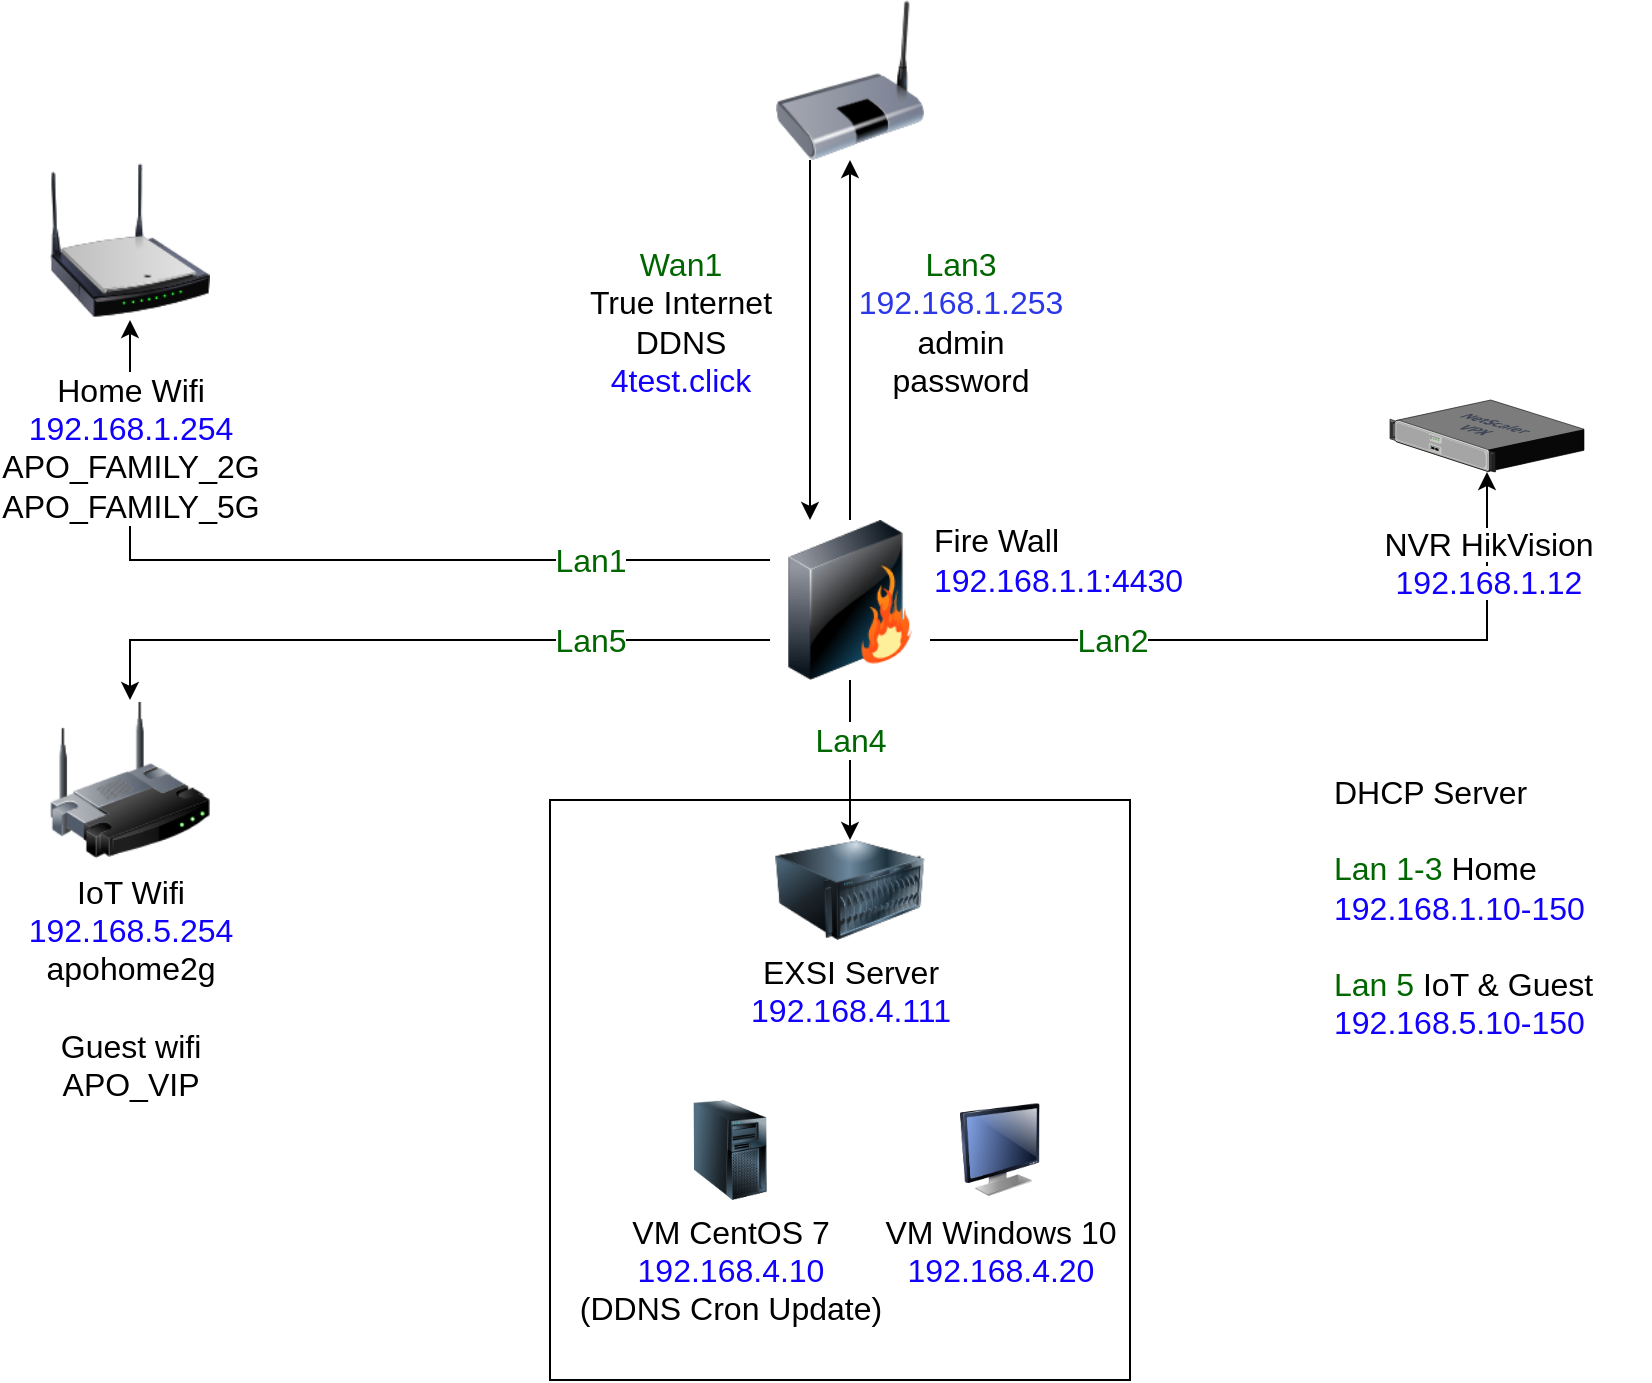 <mxfile version="20.7.4" type="github">
  <diagram name="Page-1" id="55a83fd1-7818-8e21-69c5-c3457e3827bb">
    <mxGraphModel dx="1434" dy="923" grid="1" gridSize="10" guides="1" tooltips="1" connect="1" arrows="1" fold="1" page="1" pageScale="1" pageWidth="1169" pageHeight="827" background="none" math="0" shadow="0">
      <root>
        <mxCell id="0" />
        <mxCell id="1" parent="0" />
        <mxCell id="_WVn60v9LsM-YPeAkgen-11" value="" style="whiteSpace=wrap;html=1;aspect=fixed;fillColor=none;fontSize=16;" parent="1" vertex="1">
          <mxGeometry x="435" y="469" width="290" height="290" as="geometry" />
        </mxCell>
        <mxCell id="_WVn60v9LsM-YPeAkgen-2" value="" style="edgeStyle=orthogonalEdgeStyle;rounded=0;orthogonalLoop=1;jettySize=auto;html=1;fontSize=16;exitX=0;exitY=0.25;exitDx=0;exitDy=0;" parent="1" source="69ecfefc5c41e42c-3" target="_WVn60v9LsM-YPeAkgen-8" edge="1">
          <mxGeometry relative="1" as="geometry">
            <mxPoint x="405" y="369" as="targetPoint" />
            <mxPoint x="535" y="369" as="sourcePoint" />
          </mxGeometry>
        </mxCell>
        <mxCell id="47zqHJtXu724HlVNt8FB-2" value="Lan1" style="edgeLabel;html=1;align=center;verticalAlign=middle;resizable=0;points=[];fontSize=16;fontColor=#006600;" vertex="1" connectable="0" parent="_WVn60v9LsM-YPeAkgen-2">
          <mxGeometry x="-0.1" y="1" relative="1" as="geometry">
            <mxPoint x="108" y="-1" as="offset" />
          </mxGeometry>
        </mxCell>
        <mxCell id="_WVn60v9LsM-YPeAkgen-10" value="&lt;font color=&quot;#006600&quot;&gt;Lan4&lt;br&gt;&lt;/font&gt;" style="edgeStyle=none;rounded=0;orthogonalLoop=1;jettySize=auto;html=1;fontSize=16;" parent="1" source="69ecfefc5c41e42c-3" target="_WVn60v9LsM-YPeAkgen-9" edge="1">
          <mxGeometry x="-0.25" relative="1" as="geometry">
            <mxPoint as="offset" />
          </mxGeometry>
        </mxCell>
        <mxCell id="47zqHJtXu724HlVNt8FB-5" value="Lan2" style="edgeStyle=orthogonalEdgeStyle;rounded=0;orthogonalLoop=1;jettySize=auto;html=1;exitX=1;exitY=0.75;exitDx=0;exitDy=0;fontSize=16;fontColor=#006600;" edge="1" parent="1" source="69ecfefc5c41e42c-3" target="47zqHJtXu724HlVNt8FB-3">
          <mxGeometry x="-0.5" relative="1" as="geometry">
            <mxPoint x="315" y="389" as="targetPoint" />
            <mxPoint as="offset" />
          </mxGeometry>
        </mxCell>
        <mxCell id="47zqHJtXu724HlVNt8FB-18" value="&lt;font color=&quot;#006600&quot;&gt;Lan3&lt;/font&gt;&lt;br&gt;&lt;font color=&quot;#2c38e8&quot;&gt;192.168.1.253&lt;/font&gt;&lt;br&gt;admin&lt;br&gt;password" style="edgeStyle=orthogonalEdgeStyle;rounded=0;orthogonalLoop=1;jettySize=auto;html=1;exitX=0.5;exitY=0;exitDx=0;exitDy=0;entryX=0.5;entryY=1;entryDx=0;entryDy=0;fontSize=16;" edge="1" parent="1" source="69ecfefc5c41e42c-3" target="_WVn60v9LsM-YPeAkgen-3">
          <mxGeometry x="0.1" y="-55" relative="1" as="geometry">
            <mxPoint as="offset" />
          </mxGeometry>
        </mxCell>
        <mxCell id="47zqHJtXu724HlVNt8FB-23" value="Lan5" style="edgeStyle=orthogonalEdgeStyle;rounded=0;orthogonalLoop=1;jettySize=auto;html=1;exitX=0;exitY=0.75;exitDx=0;exitDy=0;entryX=0.5;entryY=0;entryDx=0;entryDy=0;fontSize=16;fontColor=#006600;" edge="1" parent="1" source="69ecfefc5c41e42c-3" target="_WVn60v9LsM-YPeAkgen-14">
          <mxGeometry x="-0.486" relative="1" as="geometry">
            <mxPoint as="offset" />
          </mxGeometry>
        </mxCell>
        <mxCell id="69ecfefc5c41e42c-3" value="Fire Wall&lt;br&gt;&lt;font color=&quot;#1100ff&quot;&gt;192.168.1.1:4430&lt;/font&gt;" style="image;html=1;labelBackgroundColor=#ffffff;image=img/lib/clip_art/networking/Firewall_128x128.png;rounded=1;shadow=0;comic=0;strokeWidth=2;fontSize=16;labelPosition=right;verticalLabelPosition=middle;align=left;verticalAlign=middle;spacingTop=-41;" parent="1" vertex="1">
          <mxGeometry x="545" y="329" width="80" height="80" as="geometry" />
        </mxCell>
        <mxCell id="47zqHJtXu724HlVNt8FB-17" value="&lt;font color=&quot;#006600&quot;&gt;Wan1&lt;/font&gt;&lt;br&gt;True Internet&lt;br&gt;DDNS &lt;br&gt;&lt;font color=&quot;#1100ff&quot;&gt;4test.click&lt;/font&gt;" style="edgeStyle=orthogonalEdgeStyle;rounded=0;orthogonalLoop=1;jettySize=auto;html=1;exitX=0.25;exitY=1;exitDx=0;exitDy=0;entryX=0.25;entryY=0;entryDx=0;entryDy=0;fontSize=16;" edge="1" parent="1" source="_WVn60v9LsM-YPeAkgen-3" target="69ecfefc5c41e42c-3">
          <mxGeometry x="-0.1" y="-65" relative="1" as="geometry">
            <mxPoint as="offset" />
          </mxGeometry>
        </mxCell>
        <mxCell id="_WVn60v9LsM-YPeAkgen-3" value="" style="image;html=1;image=img/lib/clip_art/networking/Bridge_128x128.png;fontSize=12;spacingTop=31;" parent="1" vertex="1">
          <mxGeometry x="545" y="69" width="80" height="80" as="geometry" />
        </mxCell>
        <mxCell id="_WVn60v9LsM-YPeAkgen-8" value="&lt;font style=&quot;font-size: 16px;&quot;&gt;Home Wifi &lt;br style=&quot;font-size: 16px;&quot;&gt;&lt;font color=&quot;#1100ff&quot;&gt;192.168.1.254&lt;/font&gt;&lt;br style=&quot;font-size: 16px;&quot;&gt;APO_FAMILY_2G&lt;br style=&quot;font-size: 16px;&quot;&gt;APO_FAMILY_5G&lt;/font&gt;" style="image;html=1;image=img/lib/clip_art/networking/Wireless_Router_N_128x128.png;fontSize=16;spacingTop=19;" parent="1" vertex="1">
          <mxGeometry x="185" y="149" width="80" height="80" as="geometry" />
        </mxCell>
        <mxCell id="_WVn60v9LsM-YPeAkgen-9" value="EXSI Server&lt;br style=&quot;font-size: 16px;&quot;&gt;&lt;font color=&quot;#1100ff&quot;&gt;192.168.4.111&lt;/font&gt;" style="image;html=1;image=img/lib/clip_art/computers/Server_128x128.png;fontSize=16;" parent="1" vertex="1">
          <mxGeometry x="530" y="489" width="110" height="50" as="geometry" />
        </mxCell>
        <mxCell id="_WVn60v9LsM-YPeAkgen-12" value="VM Windows 10&lt;br style=&quot;font-size: 16px;&quot;&gt;&lt;font color=&quot;#1100ff&quot;&gt;192.168.4.20&lt;/font&gt;" style="image;html=1;image=img/lib/clip_art/computers/Monitor_128x128.png;fillColor=none;fontSize=16;" parent="1" vertex="1">
          <mxGeometry x="640" y="619" width="40" height="50" as="geometry" />
        </mxCell>
        <mxCell id="_WVn60v9LsM-YPeAkgen-13" value="VM CentOS 7&lt;br style=&quot;font-size: 16px;&quot;&gt;&lt;font color=&quot;#1100ff&quot;&gt;192.168.4.10&lt;/font&gt;&lt;br&gt;(DDNS Cron Update)" style="image;html=1;image=img/lib/clip_art/computers/Server_Tower_128x128.png;fillColor=none;fontSize=16;" parent="1" vertex="1">
          <mxGeometry x="505" y="619" width="40" height="50" as="geometry" />
        </mxCell>
        <mxCell id="_WVn60v9LsM-YPeAkgen-14" value="IoT Wifi &lt;br&gt;&lt;font color=&quot;#1100ff&quot;&gt;192.168.5.254&lt;/font&gt;&lt;br style=&quot;font-size: 16px;&quot;&gt;apohome2g&lt;br style=&quot;font-size: 16px;&quot;&gt;&lt;br style=&quot;font-size: 16px;&quot;&gt;Guest wifi&lt;br style=&quot;font-size: 16px;&quot;&gt;APO_VIP" style="image;html=1;image=img/lib/clip_art/networking/Wireless_Router_128x128.png;fontSize=16;fillColor=none;" parent="1" vertex="1">
          <mxGeometry x="185" y="419" width="80" height="80" as="geometry" />
        </mxCell>
        <mxCell id="47zqHJtXu724HlVNt8FB-3" value="&lt;span style=&quot;background-color: rgb(255, 255, 255);&quot;&gt;NVR HikVision&lt;br&gt;&lt;font color=&quot;#1100ff&quot;&gt;192.168.1.12&lt;/font&gt;&lt;/span&gt;" style="verticalLabelPosition=bottom;sketch=0;aspect=fixed;html=1;verticalAlign=top;strokeColor=none;align=center;outlineConnect=0;shape=mxgraph.citrix.netscaler_vpx;fontSize=16;spacingTop=20;" vertex="1" parent="1">
          <mxGeometry x="855" y="269" width="97" height="36" as="geometry" />
        </mxCell>
        <mxCell id="47zqHJtXu724HlVNt8FB-24" value="&lt;font color=&quot;#000000&quot;&gt;DHCP Server&lt;br&gt;&lt;/font&gt;&lt;br&gt;Lan 1-3 &lt;font color=&quot;#000000&quot;&gt;Home&lt;/font&gt;&lt;br&gt;&lt;font color=&quot;#1100ff&quot;&gt;192.168.1.10-150&lt;/font&gt;&lt;br&gt;&lt;br&gt;Lan 5 &lt;font color=&quot;#000000&quot;&gt;IoT &amp;amp; Guest&lt;/font&gt;&lt;br&gt;&lt;font color=&quot;#1100ff&quot;&gt;192.168.5.10-150&lt;/font&gt;" style="text;html=1;strokeColor=none;fillColor=none;align=left;verticalAlign=top;whiteSpace=wrap;rounded=0;fontSize=16;fontColor=#006600;horizontal=1;" vertex="1" parent="1">
          <mxGeometry x="825" y="449" width="160" height="141" as="geometry" />
        </mxCell>
      </root>
    </mxGraphModel>
  </diagram>
</mxfile>

